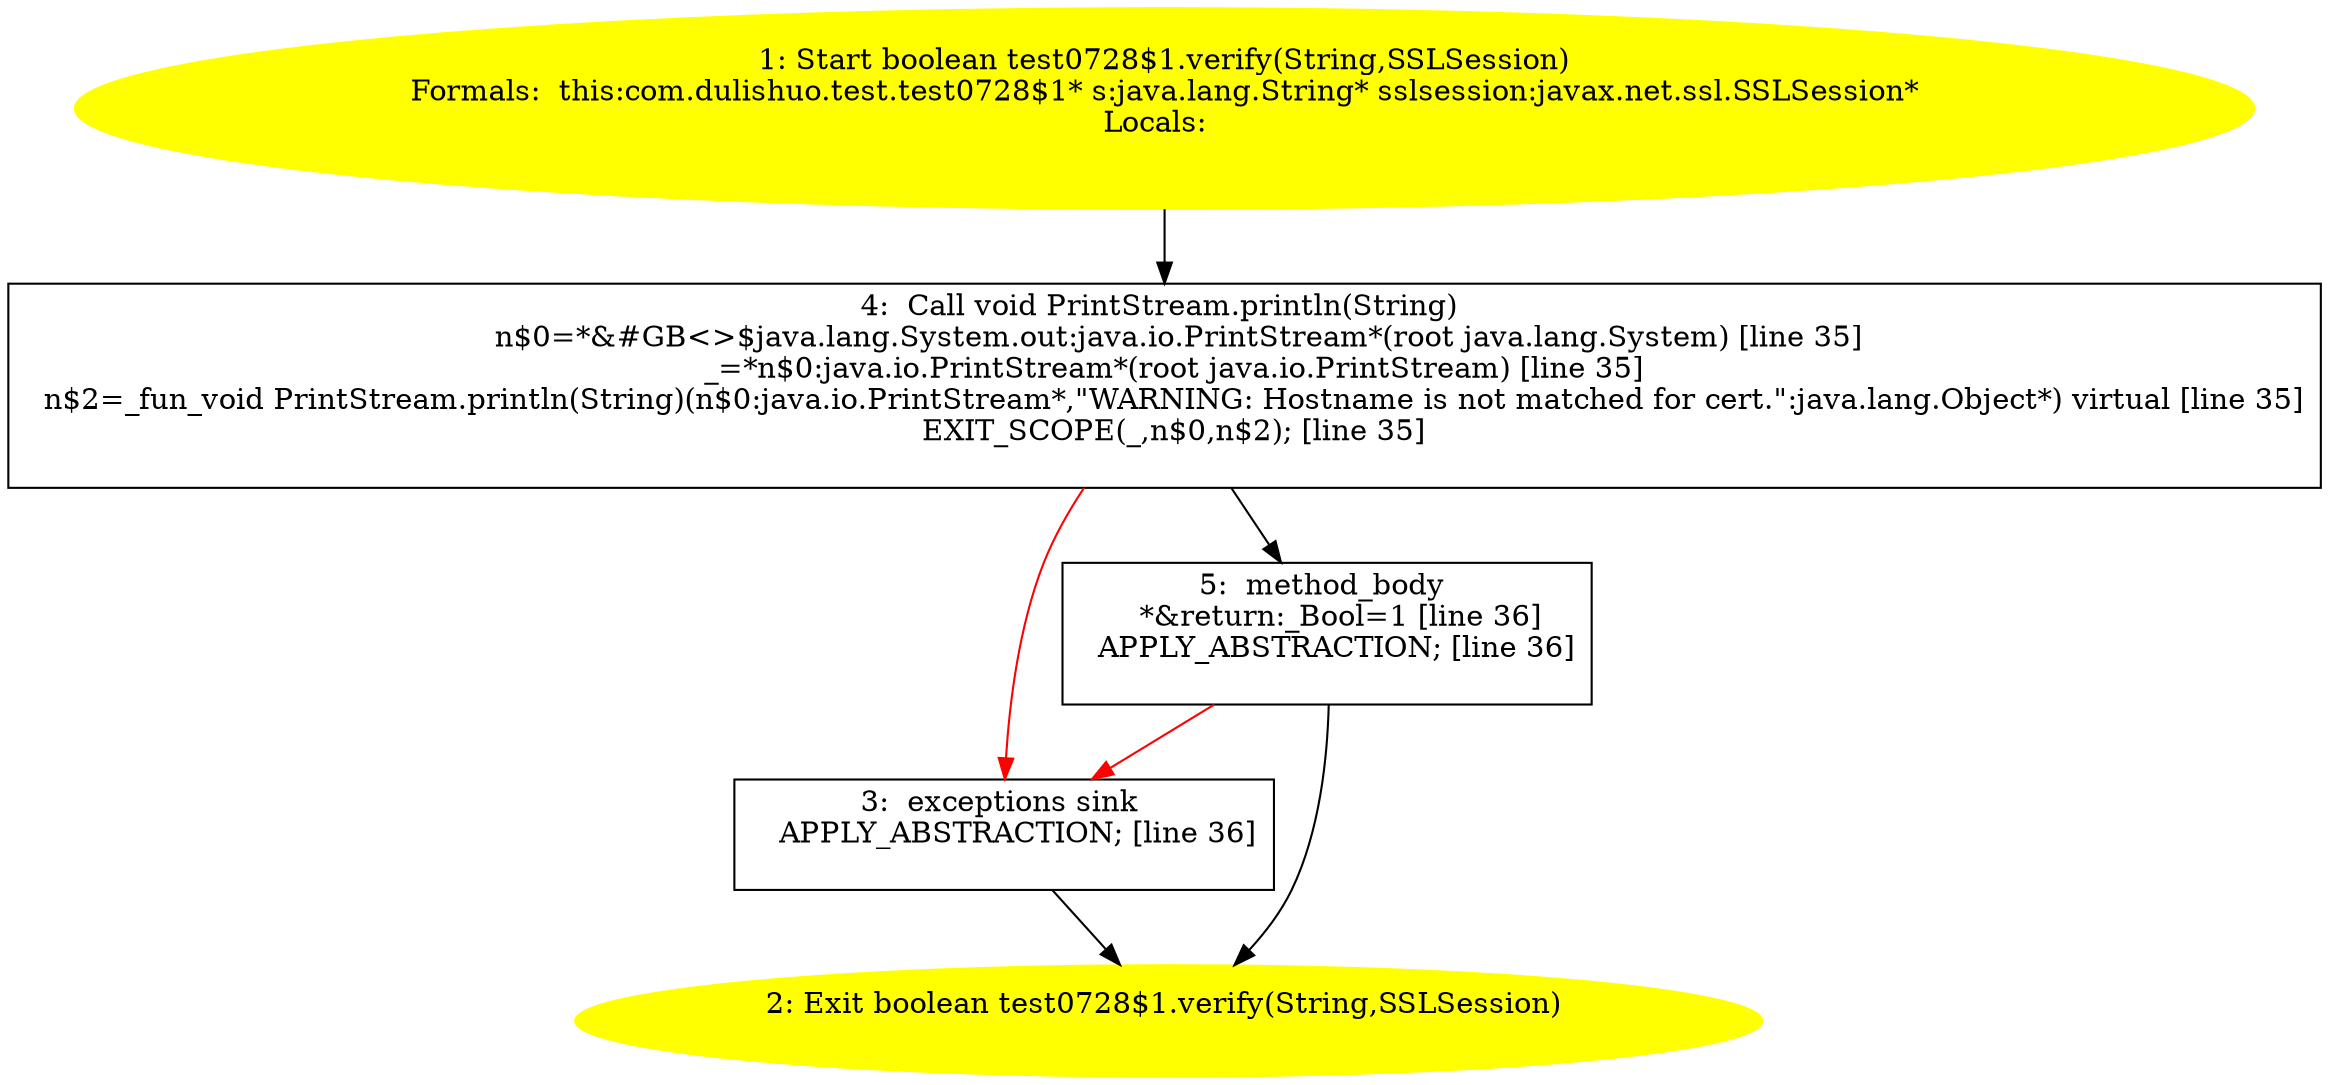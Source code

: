 /* @generated */
digraph cfg {
"com.dulishuo.test.test0728$1.verify(java.lang.String,javax.net.ssl.SSLSession):boolean.a48d01a589a2418293fa57d98fd8f456_1" [label="1: Start boolean test0728$1.verify(String,SSLSession)\nFormals:  this:com.dulishuo.test.test0728$1* s:java.lang.String* sslsession:javax.net.ssl.SSLSession*\nLocals:  \n  " color=yellow style=filled]
	

	 "com.dulishuo.test.test0728$1.verify(java.lang.String,javax.net.ssl.SSLSession):boolean.a48d01a589a2418293fa57d98fd8f456_1" -> "com.dulishuo.test.test0728$1.verify(java.lang.String,javax.net.ssl.SSLSession):boolean.a48d01a589a2418293fa57d98fd8f456_4" ;
"com.dulishuo.test.test0728$1.verify(java.lang.String,javax.net.ssl.SSLSession):boolean.a48d01a589a2418293fa57d98fd8f456_2" [label="2: Exit boolean test0728$1.verify(String,SSLSession) \n  " color=yellow style=filled]
	

"com.dulishuo.test.test0728$1.verify(java.lang.String,javax.net.ssl.SSLSession):boolean.a48d01a589a2418293fa57d98fd8f456_3" [label="3:  exceptions sink \n   APPLY_ABSTRACTION; [line 36]\n " shape="box"]
	

	 "com.dulishuo.test.test0728$1.verify(java.lang.String,javax.net.ssl.SSLSession):boolean.a48d01a589a2418293fa57d98fd8f456_3" -> "com.dulishuo.test.test0728$1.verify(java.lang.String,javax.net.ssl.SSLSession):boolean.a48d01a589a2418293fa57d98fd8f456_2" ;
"com.dulishuo.test.test0728$1.verify(java.lang.String,javax.net.ssl.SSLSession):boolean.a48d01a589a2418293fa57d98fd8f456_4" [label="4:  Call void PrintStream.println(String) \n   n$0=*&#GB<>$java.lang.System.out:java.io.PrintStream*(root java.lang.System) [line 35]\n  _=*n$0:java.io.PrintStream*(root java.io.PrintStream) [line 35]\n  n$2=_fun_void PrintStream.println(String)(n$0:java.io.PrintStream*,\"WARNING: Hostname is not matched for cert.\":java.lang.Object*) virtual [line 35]\n  EXIT_SCOPE(_,n$0,n$2); [line 35]\n " shape="box"]
	

	 "com.dulishuo.test.test0728$1.verify(java.lang.String,javax.net.ssl.SSLSession):boolean.a48d01a589a2418293fa57d98fd8f456_4" -> "com.dulishuo.test.test0728$1.verify(java.lang.String,javax.net.ssl.SSLSession):boolean.a48d01a589a2418293fa57d98fd8f456_5" ;
	 "com.dulishuo.test.test0728$1.verify(java.lang.String,javax.net.ssl.SSLSession):boolean.a48d01a589a2418293fa57d98fd8f456_4" -> "com.dulishuo.test.test0728$1.verify(java.lang.String,javax.net.ssl.SSLSession):boolean.a48d01a589a2418293fa57d98fd8f456_3" [color="red" ];
"com.dulishuo.test.test0728$1.verify(java.lang.String,javax.net.ssl.SSLSession):boolean.a48d01a589a2418293fa57d98fd8f456_5" [label="5:  method_body \n   *&return:_Bool=1 [line 36]\n  APPLY_ABSTRACTION; [line 36]\n " shape="box"]
	

	 "com.dulishuo.test.test0728$1.verify(java.lang.String,javax.net.ssl.SSLSession):boolean.a48d01a589a2418293fa57d98fd8f456_5" -> "com.dulishuo.test.test0728$1.verify(java.lang.String,javax.net.ssl.SSLSession):boolean.a48d01a589a2418293fa57d98fd8f456_2" ;
	 "com.dulishuo.test.test0728$1.verify(java.lang.String,javax.net.ssl.SSLSession):boolean.a48d01a589a2418293fa57d98fd8f456_5" -> "com.dulishuo.test.test0728$1.verify(java.lang.String,javax.net.ssl.SSLSession):boolean.a48d01a589a2418293fa57d98fd8f456_3" [color="red" ];
}
